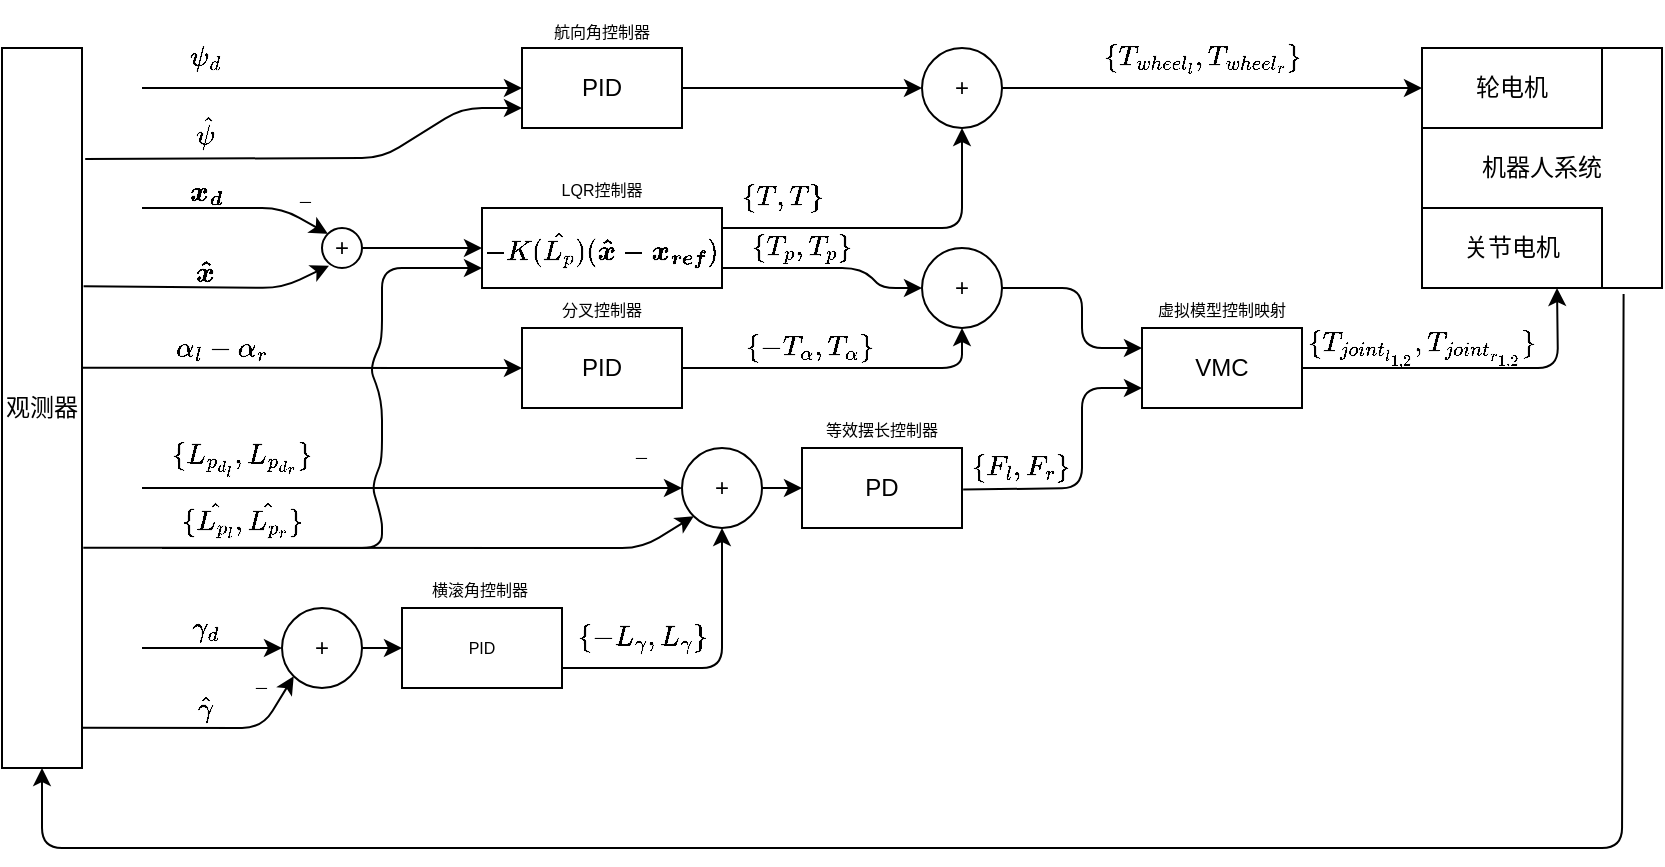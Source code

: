 <mxfile scale="5" border="0">
    <diagram id="vITa6DmqjQtGo82ku7d5" name="第 1 页">
        <mxGraphModel dx="956" dy="537" grid="1" gridSize="10" guides="1" tooltips="1" connect="1" arrows="1" fold="1" page="1" pageScale="1" pageWidth="827" pageHeight="1169" math="1" shadow="0">
            <root>
                <mxCell id="0"/>
                <mxCell id="1" parent="0"/>
                <mxCell id="79" value="机器人系统" style="rounded=0;whiteSpace=wrap;html=1;" parent="1" vertex="1">
                    <mxGeometry x="710" y="24" width="120" height="120" as="geometry"/>
                </mxCell>
                <mxCell id="2" value="PID" style="rounded=0;whiteSpace=wrap;html=1;" parent="1" vertex="1">
                    <mxGeometry x="260" y="24" width="80" height="40" as="geometry"/>
                </mxCell>
                <mxCell id="3" value="" style="endArrow=classic;html=1;" parent="1" edge="1">
                    <mxGeometry width="50" height="50" relative="1" as="geometry">
                        <mxPoint x="70" y="44" as="sourcePoint"/>
                        <mxPoint x="260" y="44" as="targetPoint"/>
                    </mxGeometry>
                </mxCell>
                <mxCell id="5" value="$$-K(\hat{L_p})(\boldsymbol{\hat{x}}-\boldsymbol{x_{ref}})$$" style="rounded=0;whiteSpace=wrap;html=1;" parent="1" vertex="1">
                    <mxGeometry x="240" y="104" width="120" height="40" as="geometry"/>
                </mxCell>
                <mxCell id="11" value="+" style="ellipse;whiteSpace=wrap;html=1;" parent="1" vertex="1">
                    <mxGeometry x="160" y="114" width="20" height="20" as="geometry"/>
                </mxCell>
                <mxCell id="12" value="" style="endArrow=classic;html=1;entryX=0;entryY=0;entryDx=0;entryDy=0;" parent="1" edge="1" target="11">
                    <mxGeometry width="50" height="50" relative="1" as="geometry">
                        <mxPoint x="70" y="104" as="sourcePoint"/>
                        <mxPoint x="160" y="104" as="targetPoint"/>
                        <Array as="points">
                            <mxPoint x="140" y="104"/>
                        </Array>
                    </mxGeometry>
                </mxCell>
                <mxCell id="14" value="" style="endArrow=classic;html=1;entryX=0.175;entryY=0.942;entryDx=0;entryDy=0;entryPerimeter=0;exitX=1.02;exitY=0.331;exitDx=0;exitDy=0;exitPerimeter=0;" parent="1" source="77" target="11" edge="1">
                    <mxGeometry width="50" height="50" relative="1" as="geometry">
                        <mxPoint x="80" y="204" as="sourcePoint"/>
                        <mxPoint x="180" y="184" as="targetPoint"/>
                        <Array as="points">
                            <mxPoint x="140" y="144"/>
                        </Array>
                    </mxGeometry>
                </mxCell>
                <mxCell id="15" value="$$\boldsymbol{\hat{x}}$$" style="text;html=1;strokeColor=none;fillColor=none;align=center;verticalAlign=middle;whiteSpace=wrap;rounded=0;" parent="1" vertex="1">
                    <mxGeometry x="72" y="121" width="60" height="30" as="geometry"/>
                </mxCell>
                <mxCell id="22" value="" style="endArrow=classic;html=1;entryX=0.5;entryY=1;entryDx=0;entryDy=0;exitX=1;exitY=0.25;exitDx=0;exitDy=0;" parent="1" source="5" target="23" edge="1">
                    <mxGeometry width="50" height="50" relative="1" as="geometry">
                        <mxPoint x="400" y="114" as="sourcePoint"/>
                        <mxPoint x="450" y="74" as="targetPoint"/>
                        <Array as="points">
                            <mxPoint x="440" y="114"/>
                            <mxPoint x="480" y="114"/>
                        </Array>
                    </mxGeometry>
                </mxCell>
                <mxCell id="23" value="+" style="ellipse;whiteSpace=wrap;html=1;aspect=fixed;" parent="1" vertex="1">
                    <mxGeometry x="460" y="24" width="40" height="40" as="geometry"/>
                </mxCell>
                <mxCell id="24" value="" style="endArrow=classic;html=1;entryX=0;entryY=0.5;entryDx=0;entryDy=0;exitX=1;exitY=0.5;exitDx=0;exitDy=0;" parent="1" source="2" target="23" edge="1">
                    <mxGeometry width="50" height="50" relative="1" as="geometry">
                        <mxPoint x="400" y="44" as="sourcePoint"/>
                        <mxPoint x="450" y="-6" as="targetPoint"/>
                    </mxGeometry>
                </mxCell>
                <mxCell id="26" value="$$\{{T,T}\}$$" style="text;html=1;strokeColor=none;fillColor=none;align=center;verticalAlign=middle;whiteSpace=wrap;rounded=0;" parent="1" vertex="1">
                    <mxGeometry x="370" y="79" width="40" height="40" as="geometry"/>
                </mxCell>
                <mxCell id="27" value="" style="endArrow=classic;html=1;exitX=1;exitY=0.5;exitDx=0;exitDy=0;entryX=0;entryY=0.5;entryDx=0;entryDy=0;" parent="1" edge="1" target="30" source="23">
                    <mxGeometry width="50" height="50" relative="1" as="geometry">
                        <mxPoint x="500" y="44" as="sourcePoint"/>
                        <mxPoint x="560" y="44" as="targetPoint"/>
                    </mxGeometry>
                </mxCell>
                <mxCell id="30" value="轮电机" style="rounded=0;whiteSpace=wrap;html=1;" parent="1" vertex="1">
                    <mxGeometry x="710" y="24" width="90" height="40" as="geometry"/>
                </mxCell>
                <mxCell id="31" value="&lt;font style=&quot;font-size: 8px;&quot;&gt;航向角控制器&lt;/font&gt;" style="text;html=1;strokeColor=none;fillColor=none;align=center;verticalAlign=middle;whiteSpace=wrap;rounded=0;" parent="1" vertex="1">
                    <mxGeometry x="270" width="60" height="30" as="geometry"/>
                </mxCell>
                <mxCell id="32" value="&lt;span style=&quot;font-size: 8px;&quot;&gt;LQR控制器&lt;/span&gt;" style="text;html=1;strokeColor=none;fillColor=none;align=center;verticalAlign=middle;whiteSpace=wrap;rounded=0;" parent="1" vertex="1">
                    <mxGeometry x="270" y="79" width="60" height="30" as="geometry"/>
                </mxCell>
                <mxCell id="35" value="" style="endArrow=classic;html=1;fontSize=8;entryX=0;entryY=0.5;entryDx=0;entryDy=0;" parent="1" target="37" edge="1">
                    <mxGeometry width="50" height="50" relative="1" as="geometry">
                        <mxPoint x="70" y="244" as="sourcePoint"/>
                        <mxPoint x="160" y="243.83" as="targetPoint"/>
                    </mxGeometry>
                </mxCell>
                <mxCell id="37" value="+" style="ellipse;whiteSpace=wrap;html=1;aspect=fixed;fontSize=12;" parent="1" vertex="1">
                    <mxGeometry x="340" y="224" width="40" height="40" as="geometry"/>
                </mxCell>
                <mxCell id="43" value="&lt;span style=&quot;font-size: 12px;&quot;&gt;$$\gamma_{d}$$&lt;/span&gt;" style="text;html=1;strokeColor=none;fillColor=none;align=center;verticalAlign=middle;whiteSpace=wrap;rounded=0;fontSize=8;" parent="1" vertex="1">
                    <mxGeometry x="82" y="294" width="40" height="40" as="geometry"/>
                </mxCell>
                <mxCell id="45" value="PID" style="rounded=0;whiteSpace=wrap;html=1;fontSize=8;" parent="1" vertex="1">
                    <mxGeometry x="200" y="304" width="80" height="40" as="geometry"/>
                </mxCell>
                <mxCell id="47" value="&lt;span style=&quot;font-size: 8px;&quot;&gt;横滚角控制器&lt;/span&gt;" style="text;html=1;strokeColor=none;fillColor=none;align=center;verticalAlign=middle;whiteSpace=wrap;rounded=0;" parent="1" vertex="1">
                    <mxGeometry x="209" y="279" width="60" height="30" as="geometry"/>
                </mxCell>
                <mxCell id="49" value="+" style="ellipse;whiteSpace=wrap;html=1;aspect=fixed;fontSize=12;" parent="1" vertex="1">
                    <mxGeometry x="140" y="304" width="40" height="40" as="geometry"/>
                </mxCell>
                <mxCell id="50" value="" style="endArrow=classic;html=1;fontSize=8;entryX=0;entryY=0.5;entryDx=0;entryDy=0;" parent="1" target="49" edge="1">
                    <mxGeometry width="50" height="50" relative="1" as="geometry">
                        <mxPoint x="70" y="324" as="sourcePoint"/>
                        <mxPoint x="100" y="314" as="targetPoint"/>
                    </mxGeometry>
                </mxCell>
                <mxCell id="51" value="" style="endArrow=classic;html=1;fontSize=8;entryX=0;entryY=1;entryDx=0;entryDy=0;exitX=1;exitY=0.944;exitDx=0;exitDy=0;exitPerimeter=0;" parent="1" source="77" target="49" edge="1">
                    <mxGeometry width="50" height="50" relative="1" as="geometry">
                        <mxPoint x="80" y="364" as="sourcePoint"/>
                        <mxPoint x="130" y="314" as="targetPoint"/>
                        <Array as="points">
                            <mxPoint x="130" y="364"/>
                        </Array>
                    </mxGeometry>
                </mxCell>
                <mxCell id="52" value="&lt;span style=&quot;font-size: 12px;&quot;&gt;$$\hat{\gamma}$$&lt;/span&gt;" style="text;html=1;strokeColor=none;fillColor=none;align=center;verticalAlign=middle;whiteSpace=wrap;rounded=0;fontSize=8;" parent="1" vertex="1">
                    <mxGeometry x="82" y="334" width="40" height="40" as="geometry"/>
                </mxCell>
                <mxCell id="53" value="$$-$$" style="text;html=1;strokeColor=none;fillColor=none;align=center;verticalAlign=middle;whiteSpace=wrap;rounded=0;fontSize=8;" parent="1" vertex="1">
                    <mxGeometry x="110" y="324" width="40" height="40" as="geometry"/>
                </mxCell>
                <mxCell id="54" value="" style="endArrow=classic;html=1;fontSize=8;entryX=0;entryY=0.5;entryDx=0;entryDy=0;exitX=1;exitY=0.5;exitDx=0;exitDy=0;" parent="1" source="49" target="45" edge="1">
                    <mxGeometry width="50" height="50" relative="1" as="geometry">
                        <mxPoint x="180" y="344" as="sourcePoint"/>
                        <mxPoint x="230" y="294" as="targetPoint"/>
                    </mxGeometry>
                </mxCell>
                <mxCell id="58" value="$$\psi_d$$" style="text;html=1;strokeColor=none;fillColor=none;align=center;verticalAlign=middle;whiteSpace=wrap;rounded=0;" parent="1" vertex="1">
                    <mxGeometry x="72" y="14" width="60" height="30" as="geometry"/>
                </mxCell>
                <mxCell id="65" value="PD" style="rounded=0;whiteSpace=wrap;html=1;" parent="1" vertex="1">
                    <mxGeometry x="400" y="224" width="80" height="40" as="geometry"/>
                </mxCell>
                <mxCell id="66" value="" style="endArrow=classic;html=1;entryX=0;entryY=0.5;entryDx=0;entryDy=0;exitX=1;exitY=0.5;exitDx=0;exitDy=0;" parent="1" source="37" target="65" edge="1">
                    <mxGeometry width="50" height="50" relative="1" as="geometry">
                        <mxPoint x="390" y="244" as="sourcePoint"/>
                        <mxPoint x="440" y="194" as="targetPoint"/>
                    </mxGeometry>
                </mxCell>
                <mxCell id="67" value="关节电机" style="rounded=0;whiteSpace=wrap;html=1;" parent="1" vertex="1">
                    <mxGeometry x="710" y="104" width="90" height="40" as="geometry"/>
                </mxCell>
                <mxCell id="69" value="" style="endArrow=classic;html=1;entryX=0;entryY=0.75;entryDx=0;entryDy=0;exitX=0.343;exitY=1.027;exitDx=0;exitDy=0;exitPerimeter=0;" parent="1" target="70" edge="1">
                    <mxGeometry width="50" height="50" relative="1" as="geometry">
                        <mxPoint x="480.58" y="244.81" as="sourcePoint"/>
                        <mxPoint x="550" y="194" as="targetPoint"/>
                        <Array as="points">
                            <mxPoint x="540" y="244"/>
                            <mxPoint x="540" y="194"/>
                        </Array>
                    </mxGeometry>
                </mxCell>
                <mxCell id="70" value="VMC" style="rounded=0;whiteSpace=wrap;html=1;" parent="1" vertex="1">
                    <mxGeometry x="570" y="164" width="80" height="40" as="geometry"/>
                </mxCell>
                <mxCell id="75" value="" style="endArrow=classic;html=1;entryX=0;entryY=1;entryDx=0;entryDy=0;exitX=1.016;exitY=0.694;exitDx=0;exitDy=0;exitPerimeter=0;" parent="1" source="77" target="37" edge="1">
                    <mxGeometry width="50" height="50" relative="1" as="geometry">
                        <mxPoint x="70" y="274" as="sourcePoint"/>
                        <mxPoint x="230" y="254" as="targetPoint"/>
                        <Array as="points">
                            <mxPoint x="320" y="274"/>
                        </Array>
                    </mxGeometry>
                </mxCell>
                <mxCell id="76" value="&lt;span style=&quot;font-size: 8px;&quot;&gt;等效摆长控制器&lt;/span&gt;" style="text;html=1;strokeColor=none;fillColor=none;align=center;verticalAlign=middle;whiteSpace=wrap;rounded=0;" parent="1" vertex="1">
                    <mxGeometry x="410" y="199" width="60" height="30" as="geometry"/>
                </mxCell>
                <mxCell id="77" value="观测器" style="rounded=0;whiteSpace=wrap;html=1;" parent="1" vertex="1">
                    <mxGeometry y="24" width="40" height="360" as="geometry"/>
                </mxCell>
                <mxCell id="80" value="" style="endArrow=classic;html=1;exitX=0.84;exitY=1.025;exitDx=0;exitDy=0;exitPerimeter=0;" parent="1" source="79" edge="1">
                    <mxGeometry width="50" height="50" relative="1" as="geometry">
                        <mxPoint x="260" y="414" as="sourcePoint"/>
                        <mxPoint x="20" y="384" as="targetPoint"/>
                        <Array as="points">
                            <mxPoint x="810" y="424"/>
                            <mxPoint x="660" y="424"/>
                            <mxPoint x="20" y="424"/>
                        </Array>
                    </mxGeometry>
                </mxCell>
                <mxCell id="86" value="$$\hat{\psi}$$" style="text;html=1;strokeColor=none;fillColor=none;align=center;verticalAlign=middle;whiteSpace=wrap;rounded=0;" parent="1" vertex="1">
                    <mxGeometry x="72" y="51" width="60" height="30" as="geometry"/>
                </mxCell>
                <mxCell id="87" value="" style="endArrow=classic;html=1;exitX=1.04;exitY=0.154;exitDx=0;exitDy=0;exitPerimeter=0;entryX=0;entryY=0.75;entryDx=0;entryDy=0;" parent="1" source="77" target="2" edge="1">
                    <mxGeometry width="50" height="50" relative="1" as="geometry">
                        <mxPoint x="160" y="63.84" as="sourcePoint"/>
                        <mxPoint x="280" y="63.6" as="targetPoint"/>
                        <Array as="points">
                            <mxPoint x="190" y="79"/>
                            <mxPoint x="230" y="54"/>
                        </Array>
                    </mxGeometry>
                </mxCell>
                <mxCell id="94" value="" style="endArrow=classic;html=1;entryX=0;entryY=0.5;entryDx=0;entryDy=0;exitX=1;exitY=0.444;exitDx=0;exitDy=0;exitPerimeter=0;" parent="1" target="95" edge="1" source="77">
                    <mxGeometry width="50" height="50" relative="1" as="geometry">
                        <mxPoint x="40" y="214" as="sourcePoint"/>
                        <mxPoint x="240" y="214" as="targetPoint"/>
                        <Array as="points">
                            <mxPoint x="210" y="184"/>
                            <mxPoint x="240" y="184"/>
                        </Array>
                    </mxGeometry>
                </mxCell>
                <mxCell id="95" value="PID" style="rounded=0;whiteSpace=wrap;html=1;" parent="1" vertex="1">
                    <mxGeometry x="260" y="164" width="80" height="40" as="geometry"/>
                </mxCell>
                <mxCell id="98" value="$$\alpha_l-\alpha_r$$" style="text;html=1;strokeColor=none;fillColor=none;align=center;verticalAlign=middle;whiteSpace=wrap;rounded=0;" parent="1" vertex="1">
                    <mxGeometry x="80" y="159" width="60" height="30" as="geometry"/>
                </mxCell>
                <mxCell id="99" value="&lt;span style=&quot;font-size: 8px;&quot;&gt;分叉控制器&lt;/span&gt;" style="text;html=1;strokeColor=none;fillColor=none;align=center;verticalAlign=middle;whiteSpace=wrap;rounded=0;" parent="1" vertex="1">
                    <mxGeometry x="270" y="139" width="60" height="30" as="geometry"/>
                </mxCell>
                <mxCell id="100" value="+" style="ellipse;whiteSpace=wrap;html=1;aspect=fixed;" parent="1" vertex="1">
                    <mxGeometry x="460" y="124" width="40" height="40" as="geometry"/>
                </mxCell>
                <mxCell id="102" value="" style="endArrow=classic;html=1;" parent="1" target="100" edge="1">
                    <mxGeometry width="50" height="50" relative="1" as="geometry">
                        <mxPoint x="360" y="134" as="sourcePoint"/>
                        <mxPoint x="410" y="84" as="targetPoint"/>
                        <Array as="points">
                            <mxPoint x="430" y="134"/>
                            <mxPoint x="440" y="144"/>
                        </Array>
                    </mxGeometry>
                </mxCell>
                <mxCell id="103" value="" style="endArrow=classic;html=1;entryX=0.5;entryY=1;entryDx=0;entryDy=0;exitX=1;exitY=0.5;exitDx=0;exitDy=0;" parent="1" target="100" edge="1" source="95">
                    <mxGeometry width="50" height="50" relative="1" as="geometry">
                        <mxPoint x="360" y="184" as="sourcePoint"/>
                        <mxPoint x="410" y="134" as="targetPoint"/>
                        <Array as="points">
                            <mxPoint x="480" y="184"/>
                        </Array>
                    </mxGeometry>
                </mxCell>
                <mxCell id="104" value="" style="endArrow=classic;html=1;entryX=0;entryY=0.25;entryDx=0;entryDy=0;" parent="1" target="70" edge="1">
                    <mxGeometry width="50" height="50" relative="1" as="geometry">
                        <mxPoint x="500" y="144" as="sourcePoint"/>
                        <mxPoint x="550" y="94" as="targetPoint"/>
                        <Array as="points">
                            <mxPoint x="540" y="144"/>
                            <mxPoint x="540" y="174"/>
                        </Array>
                    </mxGeometry>
                </mxCell>
                <mxCell id="105" value="$$\boldsymbol{x_{d}}$$" style="text;html=1;strokeColor=none;fillColor=none;align=center;verticalAlign=middle;whiteSpace=wrap;rounded=0;" vertex="1" parent="1">
                    <mxGeometry x="72" y="81.0" width="60" height="30" as="geometry"/>
                </mxCell>
                <mxCell id="106" value="" style="endArrow=classic;html=1;fontSize=8;entryX=0;entryY=0.75;entryDx=0;entryDy=0;exitX=0;exitY=1;exitDx=0;exitDy=0;" edge="1" parent="1" target="5">
                    <mxGeometry width="50" height="50" relative="1" as="geometry">
                        <mxPoint x="80" y="274" as="sourcePoint"/>
                        <mxPoint x="320" y="228.88" as="targetPoint"/>
                        <Array as="points">
                            <mxPoint x="190" y="274"/>
                            <mxPoint x="190" y="260"/>
                            <mxPoint x="185" y="243"/>
                            <mxPoint x="190" y="230"/>
                            <mxPoint x="190" y="200"/>
                            <mxPoint x="184" y="184"/>
                            <mxPoint x="190" y="170"/>
                            <mxPoint x="190" y="134"/>
                        </Array>
                    </mxGeometry>
                </mxCell>
                <mxCell id="107" value="" style="endArrow=classic;html=1;entryX=0;entryY=0.5;entryDx=0;entryDy=0;" edge="1" parent="1" target="5">
                    <mxGeometry width="50" height="50" relative="1" as="geometry">
                        <mxPoint x="180" y="124" as="sourcePoint"/>
                        <mxPoint x="230" y="74" as="targetPoint"/>
                    </mxGeometry>
                </mxCell>
                <mxCell id="109" value="$$-$$" style="text;html=1;strokeColor=none;fillColor=none;align=center;verticalAlign=middle;whiteSpace=wrap;rounded=0;fontSize=8;" vertex="1" parent="1">
                    <mxGeometry x="300" y="209" width="40" height="40" as="geometry"/>
                </mxCell>
                <mxCell id="110" value="$$\{{L_{p_{d_l}} ,L_{p_{d_r}}&lt;br&gt;}\}$$" style="text;html=1;strokeColor=none;fillColor=none;align=center;verticalAlign=middle;whiteSpace=wrap;rounded=0;" vertex="1" parent="1">
                    <mxGeometry x="90" y="214" width="60" height="30" as="geometry"/>
                </mxCell>
                <mxCell id="112" value="$$\{ {\hat{L_{p_l}} ,\hat{L_{p_r}}&lt;br&gt;} \}$$" style="text;html=1;strokeColor=none;fillColor=none;align=center;verticalAlign=middle;whiteSpace=wrap;rounded=0;" vertex="1" parent="1">
                    <mxGeometry x="90" y="244" width="60" height="30" as="geometry"/>
                </mxCell>
                <mxCell id="113" value="$$\{{T_{p},T_{p}}&lt;br&gt;\}$$" style="text;html=1;strokeColor=none;fillColor=none;align=center;verticalAlign=middle;whiteSpace=wrap;rounded=0;" vertex="1" parent="1">
                    <mxGeometry x="370" y="109" width="60" height="30" as="geometry"/>
                </mxCell>
                <mxCell id="115" value="$$\{-{T_{\alpha},T_{\alpha}}&lt;br&gt;\}$$" style="text;html=1;strokeColor=none;fillColor=none;align=center;verticalAlign=middle;whiteSpace=wrap;rounded=0;" vertex="1" parent="1">
                    <mxGeometry x="374" y="159" width="60" height="30" as="geometry"/>
                </mxCell>
                <mxCell id="116" value="$$-$$" style="text;html=1;strokeColor=none;fillColor=none;align=center;verticalAlign=middle;whiteSpace=wrap;rounded=0;fontSize=8;" vertex="1" parent="1">
                    <mxGeometry x="132" y="81" width="40" height="40" as="geometry"/>
                </mxCell>
                <mxCell id="119" value="$$\{{-L_{\gamma} ,L_{\gamma}&lt;br&gt;}\}$$" style="text;html=1;strokeColor=none;fillColor=none;align=center;verticalAlign=middle;whiteSpace=wrap;rounded=0;" vertex="1" parent="1">
                    <mxGeometry x="290" y="304" width="60" height="30" as="geometry"/>
                </mxCell>
                <mxCell id="120" value="" style="endArrow=classic;html=1;exitX=1;exitY=0.75;exitDx=0;exitDy=0;entryX=0.5;entryY=1;entryDx=0;entryDy=0;" edge="1" parent="1" source="45" target="37">
                    <mxGeometry width="50" height="50" relative="1" as="geometry">
                        <mxPoint x="350" y="294" as="sourcePoint"/>
                        <mxPoint x="400" y="244" as="targetPoint"/>
                        <Array as="points">
                            <mxPoint x="360" y="334"/>
                        </Array>
                    </mxGeometry>
                </mxCell>
                <mxCell id="121" value="$$\{{F_{l} ,F_{r}&lt;br&gt;}\}$$" style="text;html=1;strokeColor=none;fillColor=none;align=center;verticalAlign=middle;whiteSpace=wrap;rounded=0;" vertex="1" parent="1">
                    <mxGeometry x="480" y="219" width="60" height="30" as="geometry"/>
                </mxCell>
                <mxCell id="122" value="$$\{{T_{{wheel}_l},T_{{wheel}_r}&lt;br&gt;}\}$$" style="text;html=1;strokeColor=none;fillColor=none;align=center;verticalAlign=middle;whiteSpace=wrap;rounded=0;" vertex="1" parent="1">
                    <mxGeometry x="580" y="9" width="40" height="40" as="geometry"/>
                </mxCell>
                <mxCell id="125" value="$$\{{T_{{joint}_{l_{1,2}}},T_{{joint}_{r_{1,2}}}&lt;br&gt;}\}$$" style="text;html=1;strokeColor=none;fillColor=none;align=center;verticalAlign=middle;whiteSpace=wrap;rounded=0;" vertex="1" parent="1">
                    <mxGeometry x="690" y="154" width="40" height="40" as="geometry"/>
                </mxCell>
                <mxCell id="127" value="" style="endArrow=classic;html=1;exitX=1;exitY=0.5;exitDx=0;exitDy=0;entryX=0.75;entryY=1;entryDx=0;entryDy=0;" edge="1" parent="1" source="70" target="67">
                    <mxGeometry width="50" height="50" relative="1" as="geometry">
                        <mxPoint x="680" y="174" as="sourcePoint"/>
                        <mxPoint x="730" y="124" as="targetPoint"/>
                        <Array as="points">
                            <mxPoint x="778" y="184"/>
                        </Array>
                    </mxGeometry>
                </mxCell>
                <mxCell id="129" value="&lt;span style=&quot;font-size: 8px;&quot;&gt;虚拟模型控制映射&lt;/span&gt;" style="text;html=1;strokeColor=none;fillColor=none;align=center;verticalAlign=middle;whiteSpace=wrap;rounded=0;" vertex="1" parent="1">
                    <mxGeometry x="575" y="139" width="70" height="30" as="geometry"/>
                </mxCell>
            </root>
        </mxGraphModel>
    </diagram>
</mxfile>